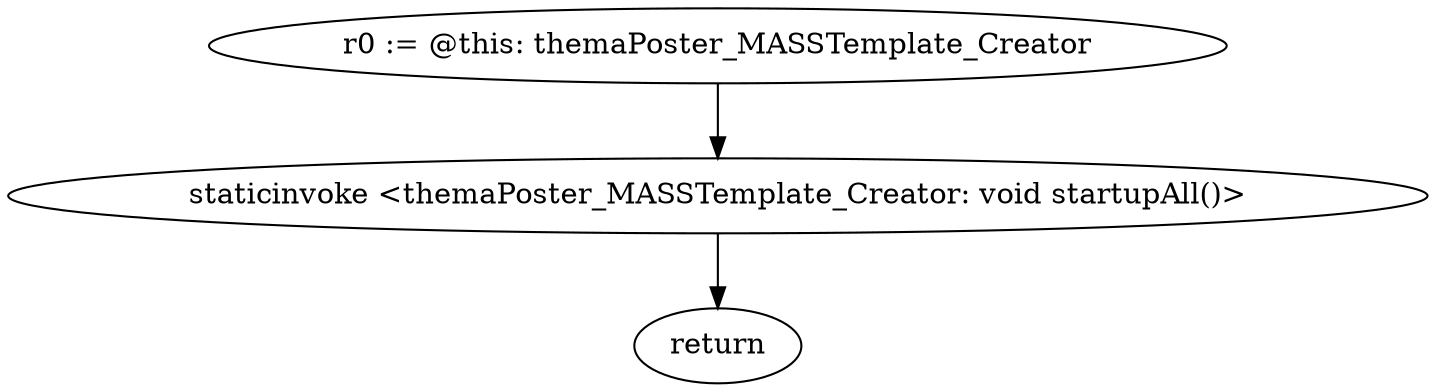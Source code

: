 digraph "" {
    "r0 := @this: themaPoster_MASSTemplate_Creator"
    "staticinvoke <themaPoster_MASSTemplate_Creator: void startupAll()>"
    "r0 := @this: themaPoster_MASSTemplate_Creator"->"staticinvoke <themaPoster_MASSTemplate_Creator: void startupAll()>";
    "return"
    "staticinvoke <themaPoster_MASSTemplate_Creator: void startupAll()>"->"return";
}
